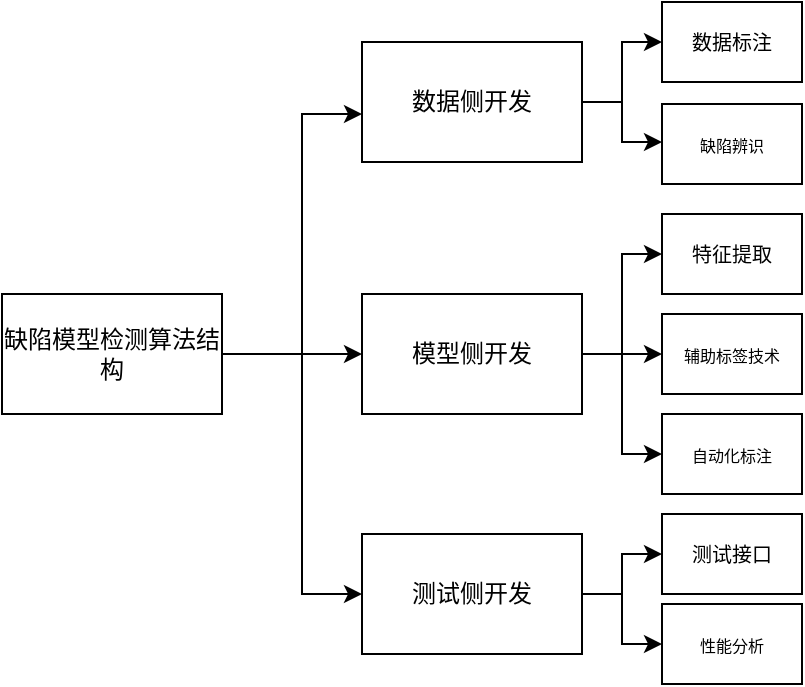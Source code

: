 <mxfile version="20.1.1" type="github">
  <diagram id="2nbE3SPKHdvBrMVGTYsQ" name="Page-1">
    <mxGraphModel dx="629" dy="307" grid="1" gridSize="10" guides="1" tooltips="1" connect="1" arrows="1" fold="1" page="1" pageScale="1" pageWidth="827" pageHeight="1169" math="0" shadow="0">
      <root>
        <mxCell id="0" />
        <mxCell id="1" parent="0" />
        <mxCell id="rXOJRejNhc5dMeXMPJgj-15" style="edgeStyle=orthogonalEdgeStyle;rounded=0;orthogonalLoop=1;jettySize=auto;html=1;exitX=1;exitY=0.5;exitDx=0;exitDy=0;entryX=0;entryY=0.5;entryDx=0;entryDy=0;" edge="1" parent="1" source="rXOJRejNhc5dMeXMPJgj-2" target="rXOJRejNhc5dMeXMPJgj-13">
          <mxGeometry relative="1" as="geometry" />
        </mxCell>
        <mxCell id="rXOJRejNhc5dMeXMPJgj-2" value="数据侧开发" style="rounded=0;whiteSpace=wrap;html=1;" vertex="1" parent="1">
          <mxGeometry x="190" y="264" width="110" height="60" as="geometry" />
        </mxCell>
        <mxCell id="rXOJRejNhc5dMeXMPJgj-25" style="edgeStyle=orthogonalEdgeStyle;rounded=0;orthogonalLoop=1;jettySize=auto;html=1;entryX=0;entryY=0.5;entryDx=0;entryDy=0;fontSize=8;" edge="1" parent="1" source="rXOJRejNhc5dMeXMPJgj-3" target="rXOJRejNhc5dMeXMPJgj-21">
          <mxGeometry relative="1" as="geometry" />
        </mxCell>
        <mxCell id="rXOJRejNhc5dMeXMPJgj-3" value="&lt;p class=&quot;MsoNormal&quot;&gt;&lt;span&gt;测试侧开发&lt;/span&gt;&lt;/p&gt;" style="rounded=0;whiteSpace=wrap;html=1;" vertex="1" parent="1">
          <mxGeometry x="190" y="510" width="110" height="60" as="geometry" />
        </mxCell>
        <mxCell id="rXOJRejNhc5dMeXMPJgj-7" style="edgeStyle=orthogonalEdgeStyle;rounded=0;orthogonalLoop=1;jettySize=auto;html=1;exitX=1;exitY=0.5;exitDx=0;exitDy=0;" edge="1" parent="1" source="rXOJRejNhc5dMeXMPJgj-4">
          <mxGeometry relative="1" as="geometry">
            <mxPoint x="149.76" y="365.61" as="sourcePoint" />
            <mxPoint x="190" y="300" as="targetPoint" />
            <Array as="points">
              <mxPoint x="160" y="420" />
              <mxPoint x="160" y="300" />
            </Array>
          </mxGeometry>
        </mxCell>
        <mxCell id="rXOJRejNhc5dMeXMPJgj-4" value="缺陷模型检测算法结构" style="rounded=0;whiteSpace=wrap;html=1;" vertex="1" parent="1">
          <mxGeometry x="10" y="390" width="110" height="60" as="geometry" />
        </mxCell>
        <mxCell id="rXOJRejNhc5dMeXMPJgj-8" value="" style="endArrow=classic;html=1;rounded=0;startArrow=none;entryX=0;entryY=0.5;entryDx=0;entryDy=0;" edge="1" parent="1" target="rXOJRejNhc5dMeXMPJgj-1">
          <mxGeometry width="50" height="50" relative="1" as="geometry">
            <mxPoint x="120" y="420" as="sourcePoint" />
            <mxPoint x="220" y="380" as="targetPoint" />
            <Array as="points">
              <mxPoint x="160" y="420" />
              <mxPoint x="190" y="420" />
            </Array>
          </mxGeometry>
        </mxCell>
        <mxCell id="rXOJRejNhc5dMeXMPJgj-9" value="" style="endArrow=classic;html=1;rounded=0;entryX=0;entryY=0.5;entryDx=0;entryDy=0;exitX=1;exitY=0.5;exitDx=0;exitDy=0;" edge="1" parent="1" source="rXOJRejNhc5dMeXMPJgj-4" target="rXOJRejNhc5dMeXMPJgj-3">
          <mxGeometry width="50" height="50" relative="1" as="geometry">
            <mxPoint x="140" y="380" as="sourcePoint" />
            <mxPoint x="210" y="420" as="targetPoint" />
            <Array as="points">
              <mxPoint x="160" y="420" />
              <mxPoint x="160" y="380" />
              <mxPoint x="160" y="540" />
            </Array>
          </mxGeometry>
        </mxCell>
        <mxCell id="rXOJRejNhc5dMeXMPJgj-28" style="edgeStyle=orthogonalEdgeStyle;rounded=0;orthogonalLoop=1;jettySize=auto;html=1;exitX=1;exitY=0.5;exitDx=0;exitDy=0;entryX=0;entryY=0.5;entryDx=0;entryDy=0;fontSize=8;" edge="1" parent="1" source="rXOJRejNhc5dMeXMPJgj-1" target="rXOJRejNhc5dMeXMPJgj-18">
          <mxGeometry relative="1" as="geometry" />
        </mxCell>
        <mxCell id="rXOJRejNhc5dMeXMPJgj-1" value="模型侧开发" style="rounded=0;whiteSpace=wrap;html=1;" vertex="1" parent="1">
          <mxGeometry x="190" y="390" width="110" height="60" as="geometry" />
        </mxCell>
        <mxCell id="rXOJRejNhc5dMeXMPJgj-13" value="&lt;font style=&quot;font-size: 10px;&quot;&gt;数据标注&lt;/font&gt;" style="rounded=0;whiteSpace=wrap;html=1;" vertex="1" parent="1">
          <mxGeometry x="340" y="244" width="70" height="40" as="geometry" />
        </mxCell>
        <mxCell id="rXOJRejNhc5dMeXMPJgj-14" value="&lt;font style=&quot;font-size: 8px;&quot;&gt;缺陷辨识&lt;/font&gt;" style="rounded=0;whiteSpace=wrap;html=1;" vertex="1" parent="1">
          <mxGeometry x="340" y="295" width="70" height="40" as="geometry" />
        </mxCell>
        <mxCell id="rXOJRejNhc5dMeXMPJgj-16" style="edgeStyle=orthogonalEdgeStyle;rounded=0;orthogonalLoop=1;jettySize=auto;html=1;exitX=1;exitY=0.5;exitDx=0;exitDy=0;entryX=0;entryY=0.5;entryDx=0;entryDy=0;" edge="1" parent="1" source="rXOJRejNhc5dMeXMPJgj-2">
          <mxGeometry relative="1" as="geometry">
            <mxPoint x="310" y="304" as="sourcePoint" />
            <mxPoint x="340" y="314" as="targetPoint" />
            <Array as="points">
              <mxPoint x="320" y="294" />
              <mxPoint x="320" y="314" />
            </Array>
          </mxGeometry>
        </mxCell>
        <mxCell id="rXOJRejNhc5dMeXMPJgj-17" value="&lt;span style=&quot;font-size: 10px;&quot;&gt;特征提取&lt;/span&gt;" style="rounded=0;whiteSpace=wrap;html=1;" vertex="1" parent="1">
          <mxGeometry x="340" y="350" width="70" height="40" as="geometry" />
        </mxCell>
        <mxCell id="rXOJRejNhc5dMeXMPJgj-18" value="&lt;span style=&quot;font-size: 8px;&quot;&gt;辅助标签技术&lt;/span&gt;" style="rounded=0;whiteSpace=wrap;html=1;" vertex="1" parent="1">
          <mxGeometry x="340" y="400" width="70" height="40" as="geometry" />
        </mxCell>
        <mxCell id="rXOJRejNhc5dMeXMPJgj-21" value="&lt;span style=&quot;font-size: 10px;&quot;&gt;测试接口&lt;/span&gt;" style="rounded=0;whiteSpace=wrap;html=1;" vertex="1" parent="1">
          <mxGeometry x="340" y="500" width="70" height="40" as="geometry" />
        </mxCell>
        <mxCell id="rXOJRejNhc5dMeXMPJgj-22" value="&lt;span style=&quot;font-size: 8px;&quot;&gt;性能分析&lt;/span&gt;" style="rounded=0;whiteSpace=wrap;html=1;" vertex="1" parent="1">
          <mxGeometry x="340" y="545" width="70" height="40" as="geometry" />
        </mxCell>
        <mxCell id="rXOJRejNhc5dMeXMPJgj-26" style="edgeStyle=orthogonalEdgeStyle;rounded=0;orthogonalLoop=1;jettySize=auto;html=1;entryX=0;entryY=0.5;entryDx=0;entryDy=0;fontSize=8;exitX=1;exitY=0.5;exitDx=0;exitDy=0;" edge="1" parent="1" source="rXOJRejNhc5dMeXMPJgj-3" target="rXOJRejNhc5dMeXMPJgj-22">
          <mxGeometry relative="1" as="geometry">
            <mxPoint x="310" y="550" as="sourcePoint" />
            <mxPoint x="350" y="530" as="targetPoint" />
            <Array as="points">
              <mxPoint x="320" y="540" />
              <mxPoint x="320" y="565" />
            </Array>
          </mxGeometry>
        </mxCell>
        <mxCell id="rXOJRejNhc5dMeXMPJgj-27" value="&lt;span style=&quot;font-size: 8px;&quot;&gt;自动化标注&lt;/span&gt;" style="rounded=0;whiteSpace=wrap;html=1;" vertex="1" parent="1">
          <mxGeometry x="340" y="450" width="70" height="40" as="geometry" />
        </mxCell>
        <mxCell id="rXOJRejNhc5dMeXMPJgj-29" style="edgeStyle=orthogonalEdgeStyle;rounded=0;orthogonalLoop=1;jettySize=auto;html=1;exitX=1;exitY=0.5;exitDx=0;exitDy=0;fontSize=8;" edge="1" parent="1" source="rXOJRejNhc5dMeXMPJgj-1">
          <mxGeometry relative="1" as="geometry">
            <mxPoint x="310" y="430" as="sourcePoint" />
            <mxPoint x="340" y="370" as="targetPoint" />
            <Array as="points">
              <mxPoint x="320" y="420" />
              <mxPoint x="320" y="370" />
            </Array>
          </mxGeometry>
        </mxCell>
        <mxCell id="rXOJRejNhc5dMeXMPJgj-30" style="edgeStyle=orthogonalEdgeStyle;rounded=0;orthogonalLoop=1;jettySize=auto;html=1;fontSize=8;entryX=0;entryY=0.5;entryDx=0;entryDy=0;" edge="1" parent="1" target="rXOJRejNhc5dMeXMPJgj-27">
          <mxGeometry relative="1" as="geometry">
            <mxPoint x="300" y="420" as="sourcePoint" />
            <mxPoint x="350" y="380" as="targetPoint" />
            <Array as="points">
              <mxPoint x="320" y="420" />
              <mxPoint x="320" y="470" />
            </Array>
          </mxGeometry>
        </mxCell>
      </root>
    </mxGraphModel>
  </diagram>
</mxfile>
